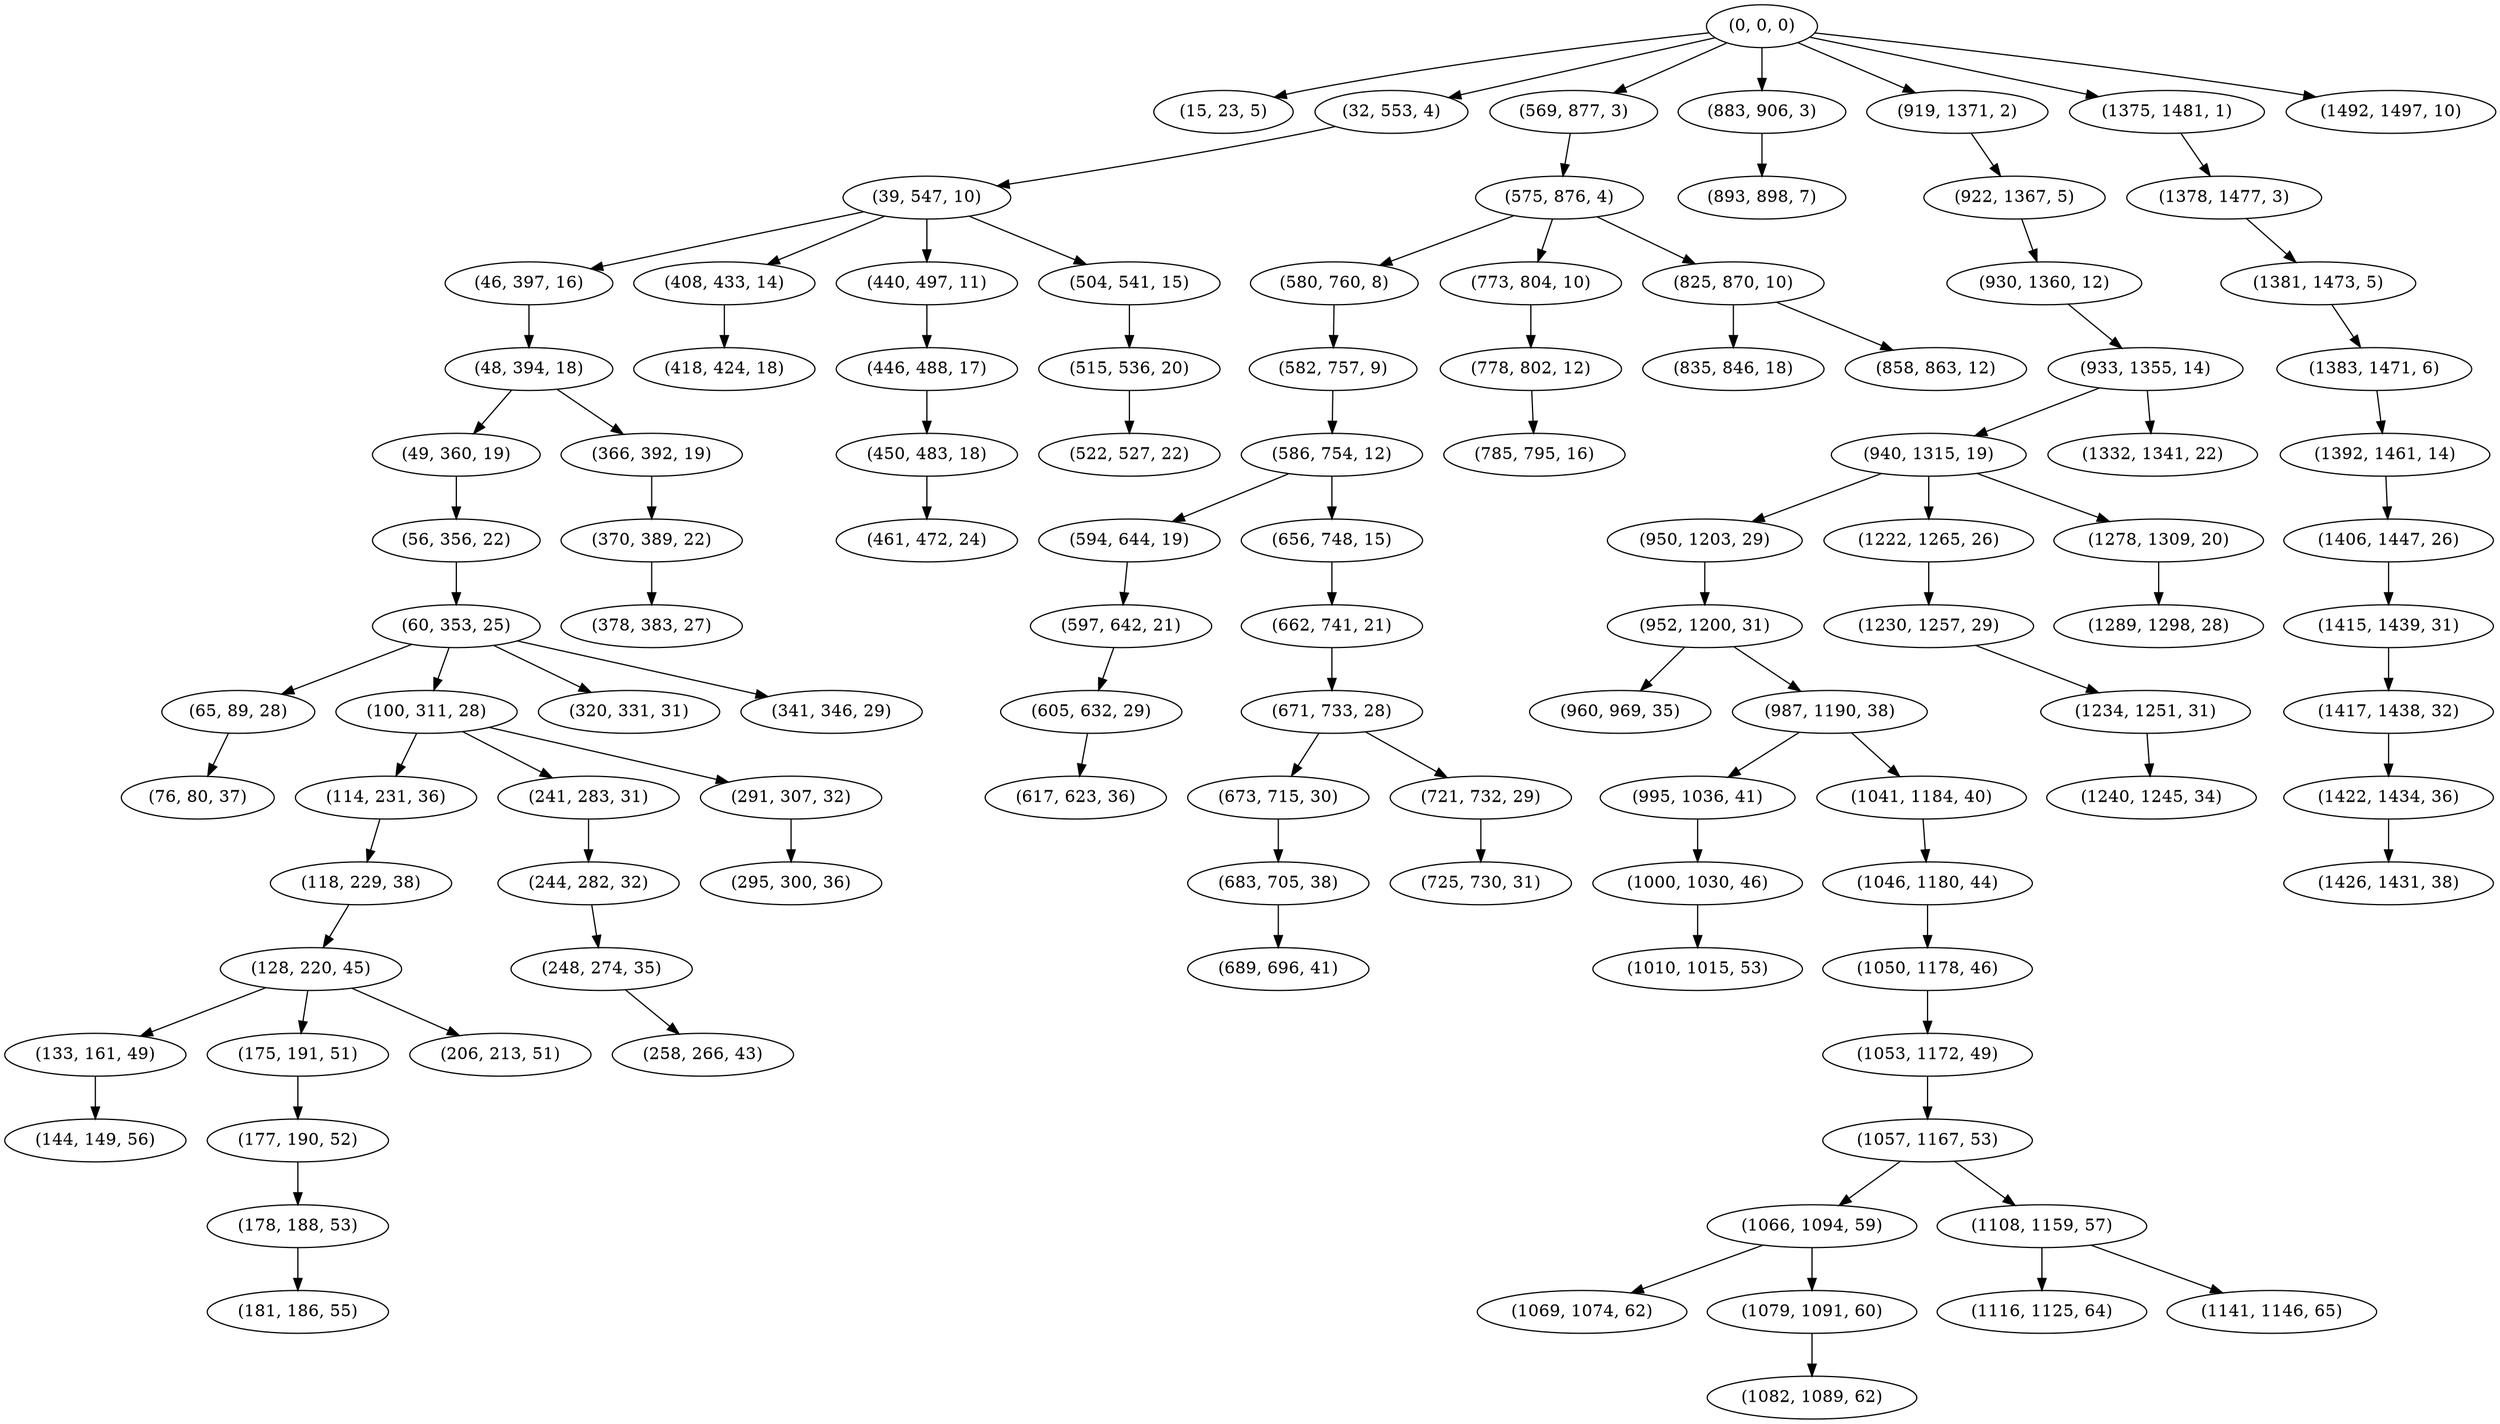 digraph tree {
    "(0, 0, 0)";
    "(15, 23, 5)";
    "(32, 553, 4)";
    "(39, 547, 10)";
    "(46, 397, 16)";
    "(48, 394, 18)";
    "(49, 360, 19)";
    "(56, 356, 22)";
    "(60, 353, 25)";
    "(65, 89, 28)";
    "(76, 80, 37)";
    "(100, 311, 28)";
    "(114, 231, 36)";
    "(118, 229, 38)";
    "(128, 220, 45)";
    "(133, 161, 49)";
    "(144, 149, 56)";
    "(175, 191, 51)";
    "(177, 190, 52)";
    "(178, 188, 53)";
    "(181, 186, 55)";
    "(206, 213, 51)";
    "(241, 283, 31)";
    "(244, 282, 32)";
    "(248, 274, 35)";
    "(258, 266, 43)";
    "(291, 307, 32)";
    "(295, 300, 36)";
    "(320, 331, 31)";
    "(341, 346, 29)";
    "(366, 392, 19)";
    "(370, 389, 22)";
    "(378, 383, 27)";
    "(408, 433, 14)";
    "(418, 424, 18)";
    "(440, 497, 11)";
    "(446, 488, 17)";
    "(450, 483, 18)";
    "(461, 472, 24)";
    "(504, 541, 15)";
    "(515, 536, 20)";
    "(522, 527, 22)";
    "(569, 877, 3)";
    "(575, 876, 4)";
    "(580, 760, 8)";
    "(582, 757, 9)";
    "(586, 754, 12)";
    "(594, 644, 19)";
    "(597, 642, 21)";
    "(605, 632, 29)";
    "(617, 623, 36)";
    "(656, 748, 15)";
    "(662, 741, 21)";
    "(671, 733, 28)";
    "(673, 715, 30)";
    "(683, 705, 38)";
    "(689, 696, 41)";
    "(721, 732, 29)";
    "(725, 730, 31)";
    "(773, 804, 10)";
    "(778, 802, 12)";
    "(785, 795, 16)";
    "(825, 870, 10)";
    "(835, 846, 18)";
    "(858, 863, 12)";
    "(883, 906, 3)";
    "(893, 898, 7)";
    "(919, 1371, 2)";
    "(922, 1367, 5)";
    "(930, 1360, 12)";
    "(933, 1355, 14)";
    "(940, 1315, 19)";
    "(950, 1203, 29)";
    "(952, 1200, 31)";
    "(960, 969, 35)";
    "(987, 1190, 38)";
    "(995, 1036, 41)";
    "(1000, 1030, 46)";
    "(1010, 1015, 53)";
    "(1041, 1184, 40)";
    "(1046, 1180, 44)";
    "(1050, 1178, 46)";
    "(1053, 1172, 49)";
    "(1057, 1167, 53)";
    "(1066, 1094, 59)";
    "(1069, 1074, 62)";
    "(1079, 1091, 60)";
    "(1082, 1089, 62)";
    "(1108, 1159, 57)";
    "(1116, 1125, 64)";
    "(1141, 1146, 65)";
    "(1222, 1265, 26)";
    "(1230, 1257, 29)";
    "(1234, 1251, 31)";
    "(1240, 1245, 34)";
    "(1278, 1309, 20)";
    "(1289, 1298, 28)";
    "(1332, 1341, 22)";
    "(1375, 1481, 1)";
    "(1378, 1477, 3)";
    "(1381, 1473, 5)";
    "(1383, 1471, 6)";
    "(1392, 1461, 14)";
    "(1406, 1447, 26)";
    "(1415, 1439, 31)";
    "(1417, 1438, 32)";
    "(1422, 1434, 36)";
    "(1426, 1431, 38)";
    "(1492, 1497, 10)";
    "(0, 0, 0)" -> "(15, 23, 5)";
    "(0, 0, 0)" -> "(32, 553, 4)";
    "(0, 0, 0)" -> "(569, 877, 3)";
    "(0, 0, 0)" -> "(883, 906, 3)";
    "(0, 0, 0)" -> "(919, 1371, 2)";
    "(0, 0, 0)" -> "(1375, 1481, 1)";
    "(0, 0, 0)" -> "(1492, 1497, 10)";
    "(32, 553, 4)" -> "(39, 547, 10)";
    "(39, 547, 10)" -> "(46, 397, 16)";
    "(39, 547, 10)" -> "(408, 433, 14)";
    "(39, 547, 10)" -> "(440, 497, 11)";
    "(39, 547, 10)" -> "(504, 541, 15)";
    "(46, 397, 16)" -> "(48, 394, 18)";
    "(48, 394, 18)" -> "(49, 360, 19)";
    "(48, 394, 18)" -> "(366, 392, 19)";
    "(49, 360, 19)" -> "(56, 356, 22)";
    "(56, 356, 22)" -> "(60, 353, 25)";
    "(60, 353, 25)" -> "(65, 89, 28)";
    "(60, 353, 25)" -> "(100, 311, 28)";
    "(60, 353, 25)" -> "(320, 331, 31)";
    "(60, 353, 25)" -> "(341, 346, 29)";
    "(65, 89, 28)" -> "(76, 80, 37)";
    "(100, 311, 28)" -> "(114, 231, 36)";
    "(100, 311, 28)" -> "(241, 283, 31)";
    "(100, 311, 28)" -> "(291, 307, 32)";
    "(114, 231, 36)" -> "(118, 229, 38)";
    "(118, 229, 38)" -> "(128, 220, 45)";
    "(128, 220, 45)" -> "(133, 161, 49)";
    "(128, 220, 45)" -> "(175, 191, 51)";
    "(128, 220, 45)" -> "(206, 213, 51)";
    "(133, 161, 49)" -> "(144, 149, 56)";
    "(175, 191, 51)" -> "(177, 190, 52)";
    "(177, 190, 52)" -> "(178, 188, 53)";
    "(178, 188, 53)" -> "(181, 186, 55)";
    "(241, 283, 31)" -> "(244, 282, 32)";
    "(244, 282, 32)" -> "(248, 274, 35)";
    "(248, 274, 35)" -> "(258, 266, 43)";
    "(291, 307, 32)" -> "(295, 300, 36)";
    "(366, 392, 19)" -> "(370, 389, 22)";
    "(370, 389, 22)" -> "(378, 383, 27)";
    "(408, 433, 14)" -> "(418, 424, 18)";
    "(440, 497, 11)" -> "(446, 488, 17)";
    "(446, 488, 17)" -> "(450, 483, 18)";
    "(450, 483, 18)" -> "(461, 472, 24)";
    "(504, 541, 15)" -> "(515, 536, 20)";
    "(515, 536, 20)" -> "(522, 527, 22)";
    "(569, 877, 3)" -> "(575, 876, 4)";
    "(575, 876, 4)" -> "(580, 760, 8)";
    "(575, 876, 4)" -> "(773, 804, 10)";
    "(575, 876, 4)" -> "(825, 870, 10)";
    "(580, 760, 8)" -> "(582, 757, 9)";
    "(582, 757, 9)" -> "(586, 754, 12)";
    "(586, 754, 12)" -> "(594, 644, 19)";
    "(586, 754, 12)" -> "(656, 748, 15)";
    "(594, 644, 19)" -> "(597, 642, 21)";
    "(597, 642, 21)" -> "(605, 632, 29)";
    "(605, 632, 29)" -> "(617, 623, 36)";
    "(656, 748, 15)" -> "(662, 741, 21)";
    "(662, 741, 21)" -> "(671, 733, 28)";
    "(671, 733, 28)" -> "(673, 715, 30)";
    "(671, 733, 28)" -> "(721, 732, 29)";
    "(673, 715, 30)" -> "(683, 705, 38)";
    "(683, 705, 38)" -> "(689, 696, 41)";
    "(721, 732, 29)" -> "(725, 730, 31)";
    "(773, 804, 10)" -> "(778, 802, 12)";
    "(778, 802, 12)" -> "(785, 795, 16)";
    "(825, 870, 10)" -> "(835, 846, 18)";
    "(825, 870, 10)" -> "(858, 863, 12)";
    "(883, 906, 3)" -> "(893, 898, 7)";
    "(919, 1371, 2)" -> "(922, 1367, 5)";
    "(922, 1367, 5)" -> "(930, 1360, 12)";
    "(930, 1360, 12)" -> "(933, 1355, 14)";
    "(933, 1355, 14)" -> "(940, 1315, 19)";
    "(933, 1355, 14)" -> "(1332, 1341, 22)";
    "(940, 1315, 19)" -> "(950, 1203, 29)";
    "(940, 1315, 19)" -> "(1222, 1265, 26)";
    "(940, 1315, 19)" -> "(1278, 1309, 20)";
    "(950, 1203, 29)" -> "(952, 1200, 31)";
    "(952, 1200, 31)" -> "(960, 969, 35)";
    "(952, 1200, 31)" -> "(987, 1190, 38)";
    "(987, 1190, 38)" -> "(995, 1036, 41)";
    "(987, 1190, 38)" -> "(1041, 1184, 40)";
    "(995, 1036, 41)" -> "(1000, 1030, 46)";
    "(1000, 1030, 46)" -> "(1010, 1015, 53)";
    "(1041, 1184, 40)" -> "(1046, 1180, 44)";
    "(1046, 1180, 44)" -> "(1050, 1178, 46)";
    "(1050, 1178, 46)" -> "(1053, 1172, 49)";
    "(1053, 1172, 49)" -> "(1057, 1167, 53)";
    "(1057, 1167, 53)" -> "(1066, 1094, 59)";
    "(1057, 1167, 53)" -> "(1108, 1159, 57)";
    "(1066, 1094, 59)" -> "(1069, 1074, 62)";
    "(1066, 1094, 59)" -> "(1079, 1091, 60)";
    "(1079, 1091, 60)" -> "(1082, 1089, 62)";
    "(1108, 1159, 57)" -> "(1116, 1125, 64)";
    "(1108, 1159, 57)" -> "(1141, 1146, 65)";
    "(1222, 1265, 26)" -> "(1230, 1257, 29)";
    "(1230, 1257, 29)" -> "(1234, 1251, 31)";
    "(1234, 1251, 31)" -> "(1240, 1245, 34)";
    "(1278, 1309, 20)" -> "(1289, 1298, 28)";
    "(1375, 1481, 1)" -> "(1378, 1477, 3)";
    "(1378, 1477, 3)" -> "(1381, 1473, 5)";
    "(1381, 1473, 5)" -> "(1383, 1471, 6)";
    "(1383, 1471, 6)" -> "(1392, 1461, 14)";
    "(1392, 1461, 14)" -> "(1406, 1447, 26)";
    "(1406, 1447, 26)" -> "(1415, 1439, 31)";
    "(1415, 1439, 31)" -> "(1417, 1438, 32)";
    "(1417, 1438, 32)" -> "(1422, 1434, 36)";
    "(1422, 1434, 36)" -> "(1426, 1431, 38)";
}
